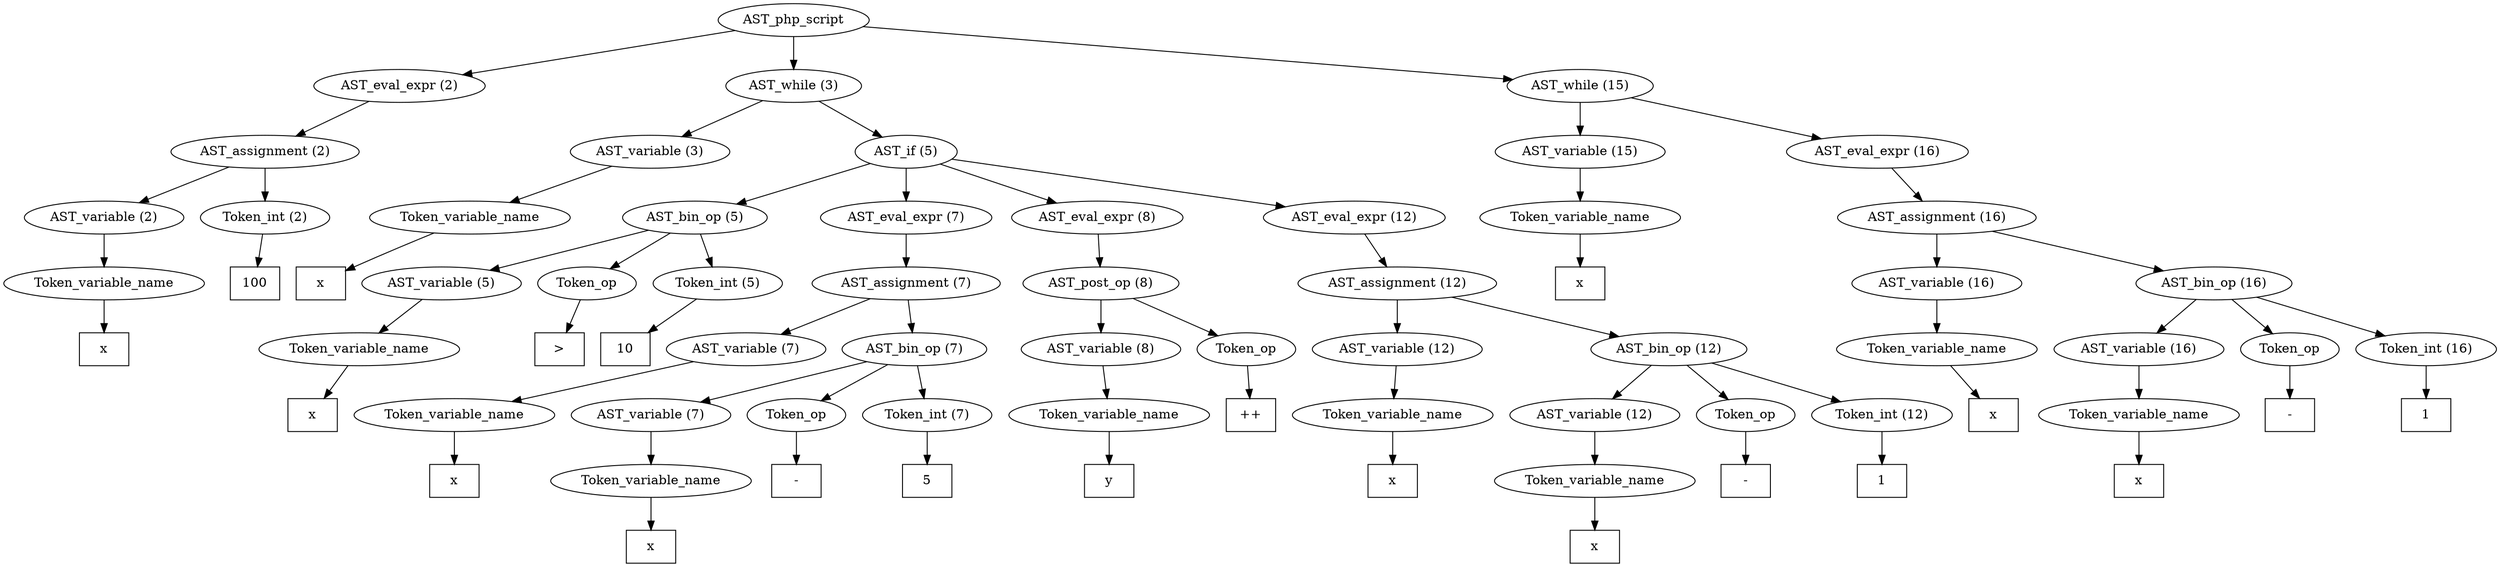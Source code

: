 /*
 * AST in dot format generated by phc -- the PHP compiler
 */

digraph AST {
node_0 [label="AST_php_script"];
node_1 [label="AST_eval_expr (2)"];
node_2 [label="AST_assignment (2)"];
node_3 [label="AST_variable (2)"];
node_4 [label="Token_variable_name"];
node_5 [label="x", shape=box]
node_4 -> node_5;
node_3 -> node_4;
node_6 [label="Token_int (2)"];
node_7 [label="100", shape=box]
node_6 -> node_7;
node_2 -> node_6;
node_2 -> node_3;
node_1 -> node_2;
node_8 [label="AST_while (3)"];
node_9 [label="AST_variable (3)"];
node_10 [label="Token_variable_name"];
node_11 [label="x", shape=box]
node_10 -> node_11;
node_9 -> node_10;
node_12 [label="AST_if (5)"];
node_13 [label="AST_bin_op (5)"];
node_14 [label="AST_variable (5)"];
node_15 [label="Token_variable_name"];
node_16 [label="x", shape=box]
node_15 -> node_16;
node_14 -> node_15;
node_17 [label="Token_op"];
node_18 [label=">", shape=box]
node_17 -> node_18;
node_19 [label="Token_int (5)"];
node_20 [label="10", shape=box]
node_19 -> node_20;
node_13 -> node_19;
node_13 -> node_17;
node_13 -> node_14;
node_21 [label="AST_eval_expr (7)"];
node_22 [label="AST_assignment (7)"];
node_23 [label="AST_variable (7)"];
node_24 [label="Token_variable_name"];
node_25 [label="x", shape=box]
node_24 -> node_25;
node_23 -> node_24;
node_26 [label="AST_bin_op (7)"];
node_27 [label="AST_variable (7)"];
node_28 [label="Token_variable_name"];
node_29 [label="x", shape=box]
node_28 -> node_29;
node_27 -> node_28;
node_30 [label="Token_op"];
node_31 [label="-", shape=box]
node_30 -> node_31;
node_32 [label="Token_int (7)"];
node_33 [label="5", shape=box]
node_32 -> node_33;
node_26 -> node_32;
node_26 -> node_30;
node_26 -> node_27;
node_22 -> node_26;
node_22 -> node_23;
node_21 -> node_22;
node_34 [label="AST_eval_expr (8)"];
node_35 [label="AST_post_op (8)"];
node_36 [label="AST_variable (8)"];
node_37 [label="Token_variable_name"];
node_38 [label="y", shape=box]
node_37 -> node_38;
node_36 -> node_37;
node_39 [label="Token_op"];
node_40 [label="++", shape=box]
node_39 -> node_40;
node_35 -> node_39;
node_35 -> node_36;
node_34 -> node_35;
node_41 [label="AST_eval_expr (12)"];
node_42 [label="AST_assignment (12)"];
node_43 [label="AST_variable (12)"];
node_44 [label="Token_variable_name"];
node_45 [label="x", shape=box]
node_44 -> node_45;
node_43 -> node_44;
node_46 [label="AST_bin_op (12)"];
node_47 [label="AST_variable (12)"];
node_48 [label="Token_variable_name"];
node_49 [label="x", shape=box]
node_48 -> node_49;
node_47 -> node_48;
node_50 [label="Token_op"];
node_51 [label="-", shape=box]
node_50 -> node_51;
node_52 [label="Token_int (12)"];
node_53 [label="1", shape=box]
node_52 -> node_53;
node_46 -> node_52;
node_46 -> node_50;
node_46 -> node_47;
node_42 -> node_46;
node_42 -> node_43;
node_41 -> node_42;
node_12 -> node_41;
node_12 -> node_34;
node_12 -> node_21;
node_12 -> node_13;
node_8 -> node_12;
node_8 -> node_9;
node_54 [label="AST_while (15)"];
node_55 [label="AST_variable (15)"];
node_56 [label="Token_variable_name"];
node_57 [label="x", shape=box]
node_56 -> node_57;
node_55 -> node_56;
node_58 [label="AST_eval_expr (16)"];
node_59 [label="AST_assignment (16)"];
node_60 [label="AST_variable (16)"];
node_61 [label="Token_variable_name"];
node_62 [label="x", shape=box]
node_61 -> node_62;
node_60 -> node_61;
node_63 [label="AST_bin_op (16)"];
node_64 [label="AST_variable (16)"];
node_65 [label="Token_variable_name"];
node_66 [label="x", shape=box]
node_65 -> node_66;
node_64 -> node_65;
node_67 [label="Token_op"];
node_68 [label="-", shape=box]
node_67 -> node_68;
node_69 [label="Token_int (16)"];
node_70 [label="1", shape=box]
node_69 -> node_70;
node_63 -> node_69;
node_63 -> node_67;
node_63 -> node_64;
node_59 -> node_63;
node_59 -> node_60;
node_58 -> node_59;
node_54 -> node_58;
node_54 -> node_55;
node_0 -> node_54;
node_0 -> node_8;
node_0 -> node_1;
}
